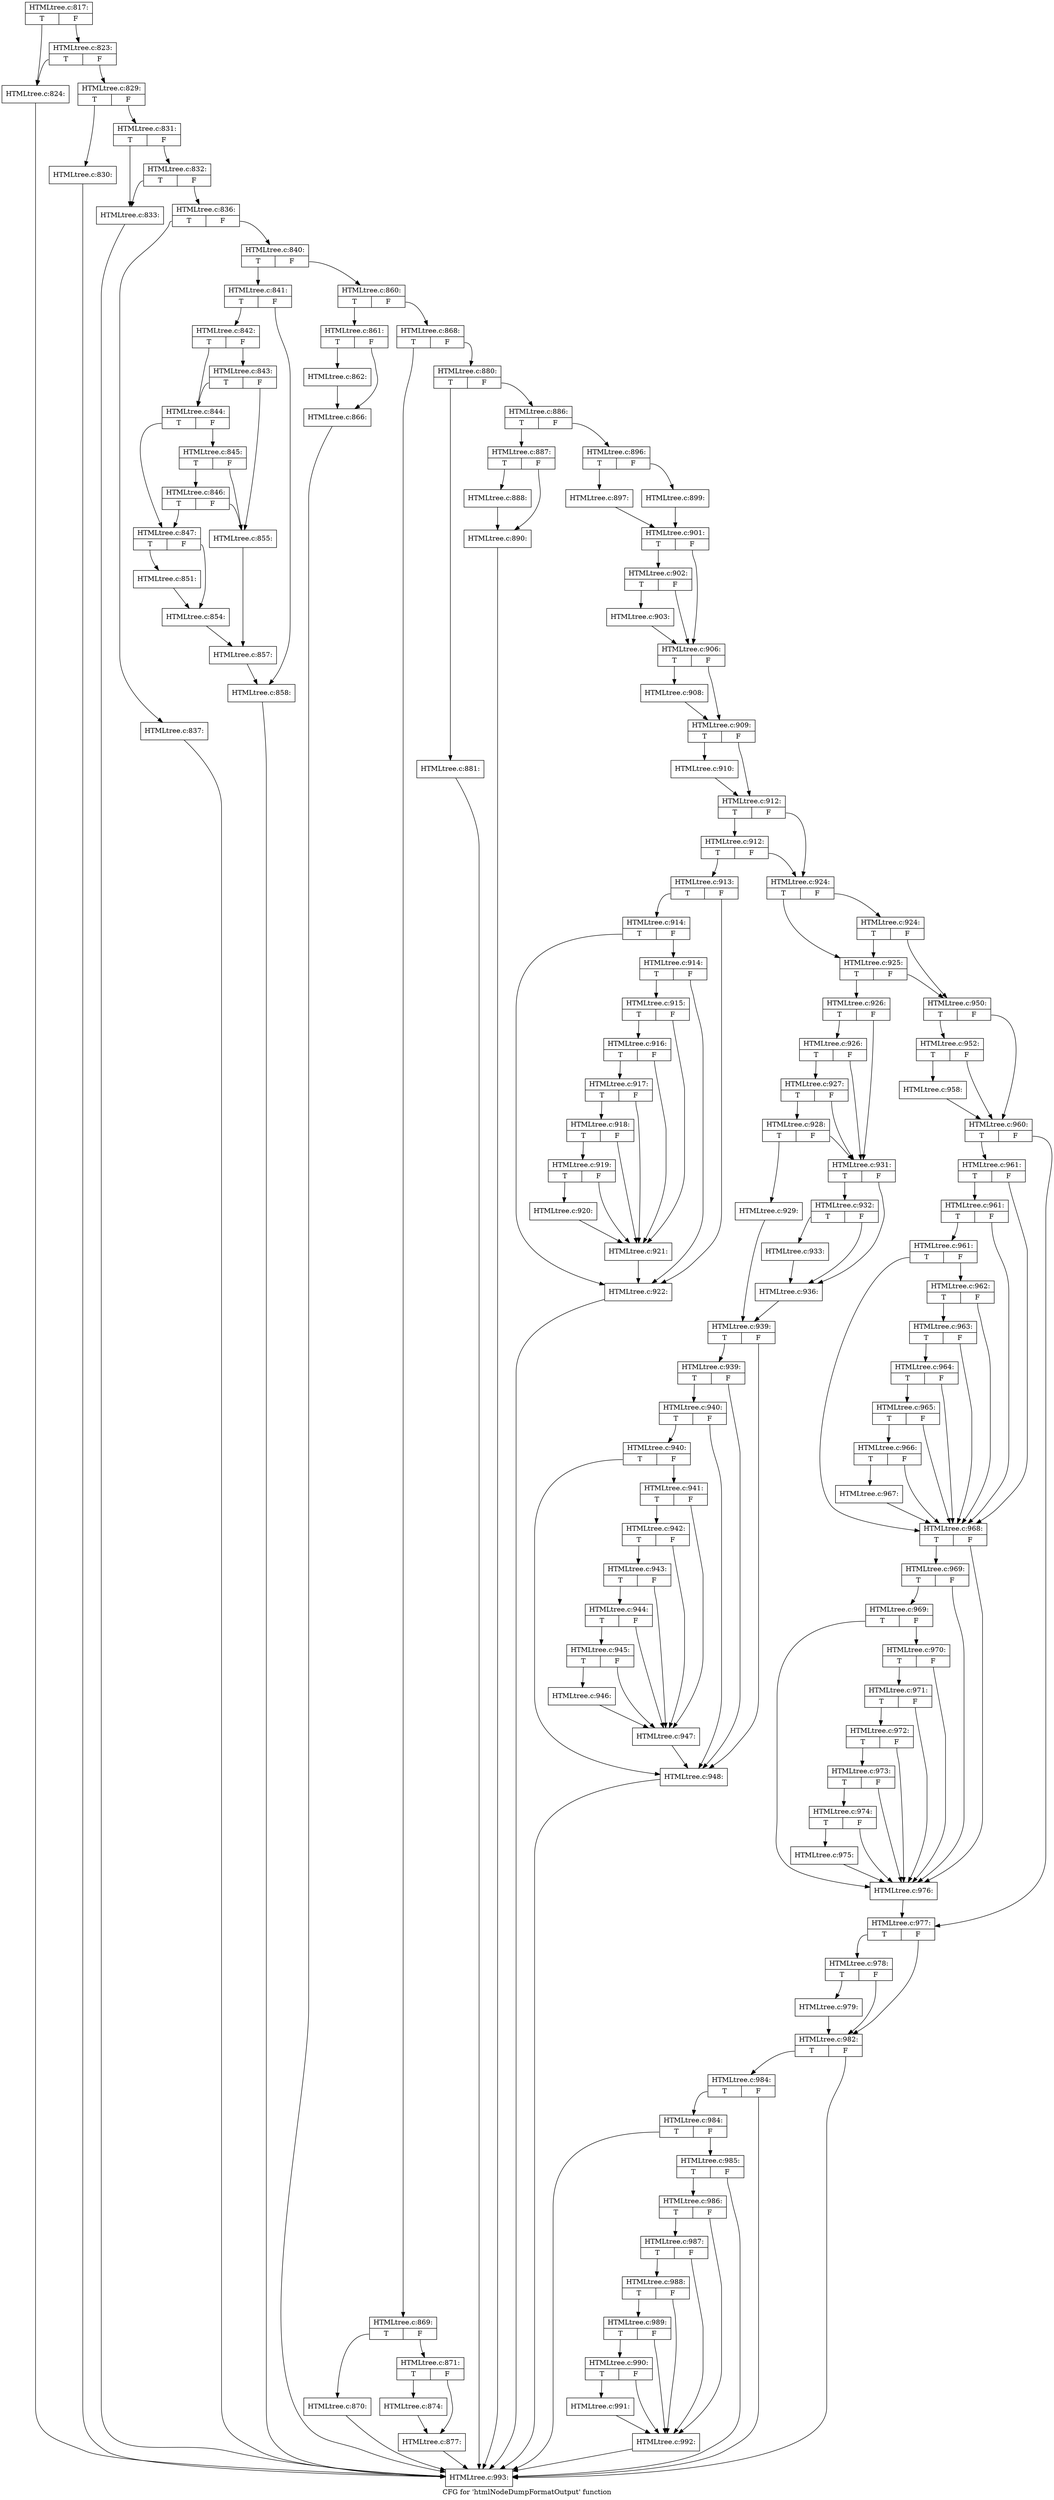 digraph "CFG for 'htmlNodeDumpFormatOutput' function" {
	label="CFG for 'htmlNodeDumpFormatOutput' function";

	Node0x560912f312f0 [shape=record,label="{HTMLtree.c:817:|{<s0>T|<s1>F}}"];
	Node0x560912f312f0:s0 -> Node0x560912f49b30;
	Node0x560912f312f0:s1 -> Node0x560912f49bd0;
	Node0x560912f49bd0 [shape=record,label="{HTMLtree.c:823:|{<s0>T|<s1>F}}"];
	Node0x560912f49bd0:s0 -> Node0x560912f49b30;
	Node0x560912f49bd0:s1 -> Node0x560912f49b80;
	Node0x560912f49b30 [shape=record,label="{HTMLtree.c:824:}"];
	Node0x560912f49b30 -> Node0x560912f70ab0;
	Node0x560912f49b80 [shape=record,label="{HTMLtree.c:829:|{<s0>T|<s1>F}}"];
	Node0x560912f49b80:s0 -> Node0x560912f4a230;
	Node0x560912f49b80:s1 -> Node0x560912f4a280;
	Node0x560912f4a230 [shape=record,label="{HTMLtree.c:830:}"];
	Node0x560912f4a230 -> Node0x560912f70ab0;
	Node0x560912f4a280 [shape=record,label="{HTMLtree.c:831:|{<s0>T|<s1>F}}"];
	Node0x560912f4a280:s0 -> Node0x560912f4a700;
	Node0x560912f4a280:s1 -> Node0x560912f4a7a0;
	Node0x560912f4a7a0 [shape=record,label="{HTMLtree.c:832:|{<s0>T|<s1>F}}"];
	Node0x560912f4a7a0:s0 -> Node0x560912f4a700;
	Node0x560912f4a7a0:s1 -> Node0x560912f4a750;
	Node0x560912f4a700 [shape=record,label="{HTMLtree.c:833:}"];
	Node0x560912f4a700 -> Node0x560912f70ab0;
	Node0x560912f4a750 [shape=record,label="{HTMLtree.c:836:|{<s0>T|<s1>F}}"];
	Node0x560912f4a750:s0 -> Node0x560912f4bb30;
	Node0x560912f4a750:s1 -> Node0x560912f4bb80;
	Node0x560912f4bb30 [shape=record,label="{HTMLtree.c:837:}"];
	Node0x560912f4bb30 -> Node0x560912f70ab0;
	Node0x560912f4bb80 [shape=record,label="{HTMLtree.c:840:|{<s0>T|<s1>F}}"];
	Node0x560912f4bb80:s0 -> Node0x560912f4c650;
	Node0x560912f4bb80:s1 -> Node0x560912f4c6a0;
	Node0x560912f4c650 [shape=record,label="{HTMLtree.c:841:|{<s0>T|<s1>F}}"];
	Node0x560912f4c650:s0 -> Node0x560912f4ca60;
	Node0x560912f4c650:s1 -> Node0x560912f4cab0;
	Node0x560912f4ca60 [shape=record,label="{HTMLtree.c:842:|{<s0>T|<s1>F}}"];
	Node0x560912f4ca60:s0 -> Node0x560912f4cf90;
	Node0x560912f4ca60:s1 -> Node0x560912f4d010;
	Node0x560912f4d010 [shape=record,label="{HTMLtree.c:843:|{<s0>T|<s1>F}}"];
	Node0x560912f4d010:s0 -> Node0x560912f4cf90;
	Node0x560912f4d010:s1 -> Node0x560912f4cf40;
	Node0x560912f4cf90 [shape=record,label="{HTMLtree.c:844:|{<s0>T|<s1>F}}"];
	Node0x560912f4cf90:s0 -> Node0x560912f4cea0;
	Node0x560912f4cf90:s1 -> Node0x560912f4df30;
	Node0x560912f4df30 [shape=record,label="{HTMLtree.c:845:|{<s0>T|<s1>F}}"];
	Node0x560912f4df30:s0 -> Node0x560912f4e210;
	Node0x560912f4df30:s1 -> Node0x560912f4cf40;
	Node0x560912f4e210 [shape=record,label="{HTMLtree.c:846:|{<s0>T|<s1>F}}"];
	Node0x560912f4e210:s0 -> Node0x560912f4cea0;
	Node0x560912f4e210:s1 -> Node0x560912f4cf40;
	Node0x560912f4cea0 [shape=record,label="{HTMLtree.c:847:|{<s0>T|<s1>F}}"];
	Node0x560912f4cea0:s0 -> Node0x560912f50080;
	Node0x560912f4cea0:s1 -> Node0x560912f500d0;
	Node0x560912f50080 [shape=record,label="{HTMLtree.c:851:}"];
	Node0x560912f50080 -> Node0x560912f500d0;
	Node0x560912f500d0 [shape=record,label="{HTMLtree.c:854:}"];
	Node0x560912f500d0 -> Node0x560912f4cef0;
	Node0x560912f4cf40 [shape=record,label="{HTMLtree.c:855:}"];
	Node0x560912f4cf40 -> Node0x560912f4cef0;
	Node0x560912f4cef0 [shape=record,label="{HTMLtree.c:857:}"];
	Node0x560912f4cef0 -> Node0x560912f4cab0;
	Node0x560912f4cab0 [shape=record,label="{HTMLtree.c:858:}"];
	Node0x560912f4cab0 -> Node0x560912f70ab0;
	Node0x560912f4c6a0 [shape=record,label="{HTMLtree.c:860:|{<s0>T|<s1>F}}"];
	Node0x560912f4c6a0:s0 -> Node0x560912f511f0;
	Node0x560912f4c6a0:s1 -> Node0x560912f51240;
	Node0x560912f511f0 [shape=record,label="{HTMLtree.c:861:|{<s0>T|<s1>F}}"];
	Node0x560912f511f0:s0 -> Node0x560912f51730;
	Node0x560912f511f0:s1 -> Node0x560912f51780;
	Node0x560912f51730 [shape=record,label="{HTMLtree.c:862:}"];
	Node0x560912f51730 -> Node0x560912f51780;
	Node0x560912f51780 [shape=record,label="{HTMLtree.c:866:}"];
	Node0x560912f51780 -> Node0x560912f70ab0;
	Node0x560912f51240 [shape=record,label="{HTMLtree.c:868:|{<s0>T|<s1>F}}"];
	Node0x560912f51240:s0 -> Node0x560912f526b0;
	Node0x560912f51240:s1 -> Node0x560912f52700;
	Node0x560912f526b0 [shape=record,label="{HTMLtree.c:869:|{<s0>T|<s1>F}}"];
	Node0x560912f526b0:s0 -> Node0x560912f52c30;
	Node0x560912f526b0:s1 -> Node0x560912f52c80;
	Node0x560912f52c30 [shape=record,label="{HTMLtree.c:870:}"];
	Node0x560912f52c30 -> Node0x560912f70ab0;
	Node0x560912f52c80 [shape=record,label="{HTMLtree.c:871:|{<s0>T|<s1>F}}"];
	Node0x560912f52c80:s0 -> Node0x560912f53720;
	Node0x560912f52c80:s1 -> Node0x560912f53770;
	Node0x560912f53720 [shape=record,label="{HTMLtree.c:874:}"];
	Node0x560912f53720 -> Node0x560912f53770;
	Node0x560912f53770 [shape=record,label="{HTMLtree.c:877:}"];
	Node0x560912f53770 -> Node0x560912f70ab0;
	Node0x560912f52700 [shape=record,label="{HTMLtree.c:880:|{<s0>T|<s1>F}}"];
	Node0x560912f52700:s0 -> Node0x560912f54700;
	Node0x560912f52700:s1 -> Node0x560912f54750;
	Node0x560912f54700 [shape=record,label="{HTMLtree.c:881:}"];
	Node0x560912f54700 -> Node0x560912f70ab0;
	Node0x560912f54750 [shape=record,label="{HTMLtree.c:886:|{<s0>T|<s1>F}}"];
	Node0x560912f54750:s0 -> Node0x560912f56380;
	Node0x560912f54750:s1 -> Node0x560912f563d0;
	Node0x560912f56380 [shape=record,label="{HTMLtree.c:887:|{<s0>T|<s1>F}}"];
	Node0x560912f56380:s0 -> Node0x560912eda700;
	Node0x560912f56380:s1 -> Node0x560912eda750;
	Node0x560912eda700 [shape=record,label="{HTMLtree.c:888:}"];
	Node0x560912eda700 -> Node0x560912eda750;
	Node0x560912eda750 [shape=record,label="{HTMLtree.c:890:}"];
	Node0x560912eda750 -> Node0x560912f70ab0;
	Node0x560912f563d0 [shape=record,label="{HTMLtree.c:896:|{<s0>T|<s1>F}}"];
	Node0x560912f563d0:s0 -> Node0x560912edb0e0;
	Node0x560912f563d0:s1 -> Node0x560912edb180;
	Node0x560912edb0e0 [shape=record,label="{HTMLtree.c:897:}"];
	Node0x560912edb0e0 -> Node0x560912edb130;
	Node0x560912edb180 [shape=record,label="{HTMLtree.c:899:}"];
	Node0x560912edb180 -> Node0x560912edb130;
	Node0x560912edb130 [shape=record,label="{HTMLtree.c:901:|{<s0>T|<s1>F}}"];
	Node0x560912edb130:s0 -> Node0x560912edc690;
	Node0x560912edb130:s1 -> Node0x560912edc640;
	Node0x560912edc690 [shape=record,label="{HTMLtree.c:902:|{<s0>T|<s1>F}}"];
	Node0x560912edc690:s0 -> Node0x560912edc5f0;
	Node0x560912edc690:s1 -> Node0x560912edc640;
	Node0x560912edc5f0 [shape=record,label="{HTMLtree.c:903:}"];
	Node0x560912edc5f0 -> Node0x560912edc640;
	Node0x560912edc640 [shape=record,label="{HTMLtree.c:906:|{<s0>T|<s1>F}}"];
	Node0x560912edc640:s0 -> Node0x560912eddb70;
	Node0x560912edc640:s1 -> Node0x560912eddbc0;
	Node0x560912eddb70 [shape=record,label="{HTMLtree.c:908:}"];
	Node0x560912eddb70 -> Node0x560912eddbc0;
	Node0x560912eddbc0 [shape=record,label="{HTMLtree.c:909:|{<s0>T|<s1>F}}"];
	Node0x560912eddbc0:s0 -> Node0x560912f5e780;
	Node0x560912eddbc0:s1 -> Node0x560912f5e7d0;
	Node0x560912f5e780 [shape=record,label="{HTMLtree.c:910:}"];
	Node0x560912f5e780 -> Node0x560912f5e7d0;
	Node0x560912f5e7d0 [shape=record,label="{HTMLtree.c:912:|{<s0>T|<s1>F}}"];
	Node0x560912f5e7d0:s0 -> Node0x560912f5f250;
	Node0x560912f5e7d0:s1 -> Node0x560912f5f200;
	Node0x560912f5f250 [shape=record,label="{HTMLtree.c:912:|{<s0>T|<s1>F}}"];
	Node0x560912f5f250:s0 -> Node0x560912f5f1b0;
	Node0x560912f5f250:s1 -> Node0x560912f5f200;
	Node0x560912f5f1b0 [shape=record,label="{HTMLtree.c:913:|{<s0>T|<s1>F}}"];
	Node0x560912f5f1b0:s0 -> Node0x560912f5fa90;
	Node0x560912f5f1b0:s1 -> Node0x560912f5f9c0;
	Node0x560912f5fa90 [shape=record,label="{HTMLtree.c:914:|{<s0>T|<s1>F}}"];
	Node0x560912f5fa90:s0 -> Node0x560912f5f9c0;
	Node0x560912f5fa90:s1 -> Node0x560912f5fa10;
	Node0x560912f5fa10 [shape=record,label="{HTMLtree.c:914:|{<s0>T|<s1>F}}"];
	Node0x560912f5fa10:s0 -> Node0x560912f5f970;
	Node0x560912f5fa10:s1 -> Node0x560912f5f9c0;
	Node0x560912f5f970 [shape=record,label="{HTMLtree.c:915:|{<s0>T|<s1>F}}"];
	Node0x560912f5f970:s0 -> Node0x560912f60670;
	Node0x560912f5f970:s1 -> Node0x560912f604a0;
	Node0x560912f60670 [shape=record,label="{HTMLtree.c:916:|{<s0>T|<s1>F}}"];
	Node0x560912f60670:s0 -> Node0x560912f605f0;
	Node0x560912f60670:s1 -> Node0x560912f604a0;
	Node0x560912f605f0 [shape=record,label="{HTMLtree.c:917:|{<s0>T|<s1>F}}"];
	Node0x560912f605f0:s0 -> Node0x560912f60570;
	Node0x560912f605f0:s1 -> Node0x560912f604a0;
	Node0x560912f60570 [shape=record,label="{HTMLtree.c:918:|{<s0>T|<s1>F}}"];
	Node0x560912f60570:s0 -> Node0x560912f604f0;
	Node0x560912f60570:s1 -> Node0x560912f604a0;
	Node0x560912f604f0 [shape=record,label="{HTMLtree.c:919:|{<s0>T|<s1>F}}"];
	Node0x560912f604f0:s0 -> Node0x560912f60450;
	Node0x560912f604f0:s1 -> Node0x560912f604a0;
	Node0x560912f60450 [shape=record,label="{HTMLtree.c:920:}"];
	Node0x560912f60450 -> Node0x560912f604a0;
	Node0x560912f604a0 [shape=record,label="{HTMLtree.c:921:}"];
	Node0x560912f604a0 -> Node0x560912f5f9c0;
	Node0x560912f5f9c0 [shape=record,label="{HTMLtree.c:922:}"];
	Node0x560912f5f9c0 -> Node0x560912f70ab0;
	Node0x560912f5f200 [shape=record,label="{HTMLtree.c:924:|{<s0>T|<s1>F}}"];
	Node0x560912f5f200:s0 -> Node0x560912f62990;
	Node0x560912f5f200:s1 -> Node0x560912f62a10;
	Node0x560912f62a10 [shape=record,label="{HTMLtree.c:924:|{<s0>T|<s1>F}}"];
	Node0x560912f62a10:s0 -> Node0x560912f62990;
	Node0x560912f62a10:s1 -> Node0x560912f62940;
	Node0x560912f62990 [shape=record,label="{HTMLtree.c:925:|{<s0>T|<s1>F}}"];
	Node0x560912f62990:s0 -> Node0x560912f628f0;
	Node0x560912f62990:s1 -> Node0x560912f62940;
	Node0x560912f628f0 [shape=record,label="{HTMLtree.c:926:|{<s0>T|<s1>F}}"];
	Node0x560912f628f0:s0 -> Node0x560912f63780;
	Node0x560912f628f0:s1 -> Node0x560912f63630;
	Node0x560912f63780 [shape=record,label="{HTMLtree.c:926:|{<s0>T|<s1>F}}"];
	Node0x560912f63780:s0 -> Node0x560912f63700;
	Node0x560912f63780:s1 -> Node0x560912f63630;
	Node0x560912f63700 [shape=record,label="{HTMLtree.c:927:|{<s0>T|<s1>F}}"];
	Node0x560912f63700:s0 -> Node0x560912f63680;
	Node0x560912f63700:s1 -> Node0x560912f63630;
	Node0x560912f63680 [shape=record,label="{HTMLtree.c:928:|{<s0>T|<s1>F}}"];
	Node0x560912f63680:s0 -> Node0x560912f63590;
	Node0x560912f63680:s1 -> Node0x560912f63630;
	Node0x560912f63590 [shape=record,label="{HTMLtree.c:929:}"];
	Node0x560912f63590 -> Node0x560912f635e0;
	Node0x560912f63630 [shape=record,label="{HTMLtree.c:931:|{<s0>T|<s1>F}}"];
	Node0x560912f63630:s0 -> Node0x560912f65220;
	Node0x560912f63630:s1 -> Node0x560912f651d0;
	Node0x560912f65220 [shape=record,label="{HTMLtree.c:932:|{<s0>T|<s1>F}}"];
	Node0x560912f65220:s0 -> Node0x560912f65180;
	Node0x560912f65220:s1 -> Node0x560912f651d0;
	Node0x560912f65180 [shape=record,label="{HTMLtree.c:933:}"];
	Node0x560912f65180 -> Node0x560912f651d0;
	Node0x560912f651d0 [shape=record,label="{HTMLtree.c:936:}"];
	Node0x560912f651d0 -> Node0x560912f635e0;
	Node0x560912f635e0 [shape=record,label="{HTMLtree.c:939:|{<s0>T|<s1>F}}"];
	Node0x560912f635e0:s0 -> Node0x560912f66a10;
	Node0x560912f635e0:s1 -> Node0x560912f668c0;
	Node0x560912f66a10 [shape=record,label="{HTMLtree.c:939:|{<s0>T|<s1>F}}"];
	Node0x560912f66a10:s0 -> Node0x560912f66990;
	Node0x560912f66a10:s1 -> Node0x560912f668c0;
	Node0x560912f66990 [shape=record,label="{HTMLtree.c:940:|{<s0>T|<s1>F}}"];
	Node0x560912f66990:s0 -> Node0x560912f66910;
	Node0x560912f66990:s1 -> Node0x560912f668c0;
	Node0x560912f66910 [shape=record,label="{HTMLtree.c:940:|{<s0>T|<s1>F}}"];
	Node0x560912f66910:s0 -> Node0x560912f668c0;
	Node0x560912f66910:s1 -> Node0x560912f66870;
	Node0x560912f66870 [shape=record,label="{HTMLtree.c:941:|{<s0>T|<s1>F}}"];
	Node0x560912f66870:s0 -> Node0x560912f67790;
	Node0x560912f66870:s1 -> Node0x560912f675c0;
	Node0x560912f67790 [shape=record,label="{HTMLtree.c:942:|{<s0>T|<s1>F}}"];
	Node0x560912f67790:s0 -> Node0x560912f67710;
	Node0x560912f67790:s1 -> Node0x560912f675c0;
	Node0x560912f67710 [shape=record,label="{HTMLtree.c:943:|{<s0>T|<s1>F}}"];
	Node0x560912f67710:s0 -> Node0x560912f67690;
	Node0x560912f67710:s1 -> Node0x560912f675c0;
	Node0x560912f67690 [shape=record,label="{HTMLtree.c:944:|{<s0>T|<s1>F}}"];
	Node0x560912f67690:s0 -> Node0x560912f67610;
	Node0x560912f67690:s1 -> Node0x560912f675c0;
	Node0x560912f67610 [shape=record,label="{HTMLtree.c:945:|{<s0>T|<s1>F}}"];
	Node0x560912f67610:s0 -> Node0x560912f67570;
	Node0x560912f67610:s1 -> Node0x560912f675c0;
	Node0x560912f67570 [shape=record,label="{HTMLtree.c:946:}"];
	Node0x560912f67570 -> Node0x560912f675c0;
	Node0x560912f675c0 [shape=record,label="{HTMLtree.c:947:}"];
	Node0x560912f675c0 -> Node0x560912f668c0;
	Node0x560912f668c0 [shape=record,label="{HTMLtree.c:948:}"];
	Node0x560912f668c0 -> Node0x560912f70ab0;
	Node0x560912f62940 [shape=record,label="{HTMLtree.c:950:|{<s0>T|<s1>F}}"];
	Node0x560912f62940:s0 -> Node0x560912f695d0;
	Node0x560912f62940:s1 -> Node0x560912f69580;
	Node0x560912f695d0 [shape=record,label="{HTMLtree.c:952:|{<s0>T|<s1>F}}"];
	Node0x560912f695d0:s0 -> Node0x560912f69530;
	Node0x560912f695d0:s1 -> Node0x560912f69580;
	Node0x560912f69530 [shape=record,label="{HTMLtree.c:958:}"];
	Node0x560912f69530 -> Node0x560912f69580;
	Node0x560912f69580 [shape=record,label="{HTMLtree.c:960:|{<s0>T|<s1>F}}"];
	Node0x560912f69580:s0 -> Node0x560912f6a230;
	Node0x560912f69580:s1 -> Node0x560912f6a280;
	Node0x560912f6a230 [shape=record,label="{HTMLtree.c:961:|{<s0>T|<s1>F}}"];
	Node0x560912f6a230:s0 -> Node0x560912f6ab10;
	Node0x560912f6a230:s1 -> Node0x560912f6a7c0;
	Node0x560912f6ab10 [shape=record,label="{HTMLtree.c:961:|{<s0>T|<s1>F}}"];
	Node0x560912f6ab10:s0 -> Node0x560912f6aa90;
	Node0x560912f6ab10:s1 -> Node0x560912f6a7c0;
	Node0x560912f6aa90 [shape=record,label="{HTMLtree.c:961:|{<s0>T|<s1>F}}"];
	Node0x560912f6aa90:s0 -> Node0x560912f6a7c0;
	Node0x560912f6aa90:s1 -> Node0x560912f6aa10;
	Node0x560912f6aa10 [shape=record,label="{HTMLtree.c:962:|{<s0>T|<s1>F}}"];
	Node0x560912f6aa10:s0 -> Node0x560912f6a990;
	Node0x560912f6aa10:s1 -> Node0x560912f6a7c0;
	Node0x560912f6a990 [shape=record,label="{HTMLtree.c:963:|{<s0>T|<s1>F}}"];
	Node0x560912f6a990:s0 -> Node0x560912f6a910;
	Node0x560912f6a990:s1 -> Node0x560912f6a7c0;
	Node0x560912f6a910 [shape=record,label="{HTMLtree.c:964:|{<s0>T|<s1>F}}"];
	Node0x560912f6a910:s0 -> Node0x560912f6a890;
	Node0x560912f6a910:s1 -> Node0x560912f6a7c0;
	Node0x560912f6a890 [shape=record,label="{HTMLtree.c:965:|{<s0>T|<s1>F}}"];
	Node0x560912f6a890:s0 -> Node0x560912f6a810;
	Node0x560912f6a890:s1 -> Node0x560912f6a7c0;
	Node0x560912f6a810 [shape=record,label="{HTMLtree.c:966:|{<s0>T|<s1>F}}"];
	Node0x560912f6a810:s0 -> Node0x560912f6a770;
	Node0x560912f6a810:s1 -> Node0x560912f6a7c0;
	Node0x560912f6a770 [shape=record,label="{HTMLtree.c:967:}"];
	Node0x560912f6a770 -> Node0x560912f6a7c0;
	Node0x560912f6a7c0 [shape=record,label="{HTMLtree.c:968:|{<s0>T|<s1>F}}"];
	Node0x560912f6a7c0:s0 -> Node0x560912f6d230;
	Node0x560912f6a7c0:s1 -> Node0x560912f641c0;
	Node0x560912f6d230 [shape=record,label="{HTMLtree.c:969:|{<s0>T|<s1>F}}"];
	Node0x560912f6d230:s0 -> Node0x560912f6d1b0;
	Node0x560912f6d230:s1 -> Node0x560912f641c0;
	Node0x560912f6d1b0 [shape=record,label="{HTMLtree.c:969:|{<s0>T|<s1>F}}"];
	Node0x560912f6d1b0:s0 -> Node0x560912f641c0;
	Node0x560912f6d1b0:s1 -> Node0x560912f6d130;
	Node0x560912f6d130 [shape=record,label="{HTMLtree.c:970:|{<s0>T|<s1>F}}"];
	Node0x560912f6d130:s0 -> Node0x560912f6d0b0;
	Node0x560912f6d130:s1 -> Node0x560912f641c0;
	Node0x560912f6d0b0 [shape=record,label="{HTMLtree.c:971:|{<s0>T|<s1>F}}"];
	Node0x560912f6d0b0:s0 -> Node0x560912f63f90;
	Node0x560912f6d0b0:s1 -> Node0x560912f641c0;
	Node0x560912f63f90 [shape=record,label="{HTMLtree.c:972:|{<s0>T|<s1>F}}"];
	Node0x560912f63f90:s0 -> Node0x560912f63f10;
	Node0x560912f63f90:s1 -> Node0x560912f641c0;
	Node0x560912f63f10 [shape=record,label="{HTMLtree.c:973:|{<s0>T|<s1>F}}"];
	Node0x560912f63f10:s0 -> Node0x560912f640b0;
	Node0x560912f63f10:s1 -> Node0x560912f641c0;
	Node0x560912f640b0 [shape=record,label="{HTMLtree.c:974:|{<s0>T|<s1>F}}"];
	Node0x560912f640b0:s0 -> Node0x560912f64020;
	Node0x560912f640b0:s1 -> Node0x560912f641c0;
	Node0x560912f64020 [shape=record,label="{HTMLtree.c:975:}"];
	Node0x560912f64020 -> Node0x560912f641c0;
	Node0x560912f641c0 [shape=record,label="{HTMLtree.c:976:}"];
	Node0x560912f641c0 -> Node0x560912f6a280;
	Node0x560912f6a280 [shape=record,label="{HTMLtree.c:977:|{<s0>T|<s1>F}}"];
	Node0x560912f6a280:s0 -> Node0x560912f6f530;
	Node0x560912f6a280:s1 -> Node0x560912f6f4e0;
	Node0x560912f6f530 [shape=record,label="{HTMLtree.c:978:|{<s0>T|<s1>F}}"];
	Node0x560912f6f530:s0 -> Node0x560912f6f490;
	Node0x560912f6f530:s1 -> Node0x560912f6f4e0;
	Node0x560912f6f490 [shape=record,label="{HTMLtree.c:979:}"];
	Node0x560912f6f490 -> Node0x560912f6f4e0;
	Node0x560912f6f4e0 [shape=record,label="{HTMLtree.c:982:|{<s0>T|<s1>F}}"];
	Node0x560912f6f4e0:s0 -> Node0x560912f70c00;
	Node0x560912f6f4e0:s1 -> Node0x560912f70ab0;
	Node0x560912f70c00 [shape=record,label="{HTMLtree.c:984:|{<s0>T|<s1>F}}"];
	Node0x560912f70c00:s0 -> Node0x560912f70b80;
	Node0x560912f70c00:s1 -> Node0x560912f70ab0;
	Node0x560912f70b80 [shape=record,label="{HTMLtree.c:984:|{<s0>T|<s1>F}}"];
	Node0x560912f70b80:s0 -> Node0x560912f70ab0;
	Node0x560912f70b80:s1 -> Node0x560912f70b00;
	Node0x560912f70b00 [shape=record,label="{HTMLtree.c:985:|{<s0>T|<s1>F}}"];
	Node0x560912f70b00:s0 -> Node0x560912f70a60;
	Node0x560912f70b00:s1 -> Node0x560912f70ab0;
	Node0x560912f70a60 [shape=record,label="{HTMLtree.c:986:|{<s0>T|<s1>F}}"];
	Node0x560912f70a60:s0 -> Node0x560912f719e0;
	Node0x560912f70a60:s1 -> Node0x560912f71810;
	Node0x560912f719e0 [shape=record,label="{HTMLtree.c:987:|{<s0>T|<s1>F}}"];
	Node0x560912f719e0:s0 -> Node0x560912f71960;
	Node0x560912f719e0:s1 -> Node0x560912f71810;
	Node0x560912f71960 [shape=record,label="{HTMLtree.c:988:|{<s0>T|<s1>F}}"];
	Node0x560912f71960:s0 -> Node0x560912f718e0;
	Node0x560912f71960:s1 -> Node0x560912f71810;
	Node0x560912f718e0 [shape=record,label="{HTMLtree.c:989:|{<s0>T|<s1>F}}"];
	Node0x560912f718e0:s0 -> Node0x560912f71860;
	Node0x560912f718e0:s1 -> Node0x560912f71810;
	Node0x560912f71860 [shape=record,label="{HTMLtree.c:990:|{<s0>T|<s1>F}}"];
	Node0x560912f71860:s0 -> Node0x560912f717c0;
	Node0x560912f71860:s1 -> Node0x560912f71810;
	Node0x560912f717c0 [shape=record,label="{HTMLtree.c:991:}"];
	Node0x560912f717c0 -> Node0x560912f71810;
	Node0x560912f71810 [shape=record,label="{HTMLtree.c:992:}"];
	Node0x560912f71810 -> Node0x560912f70ab0;
	Node0x560912f70ab0 [shape=record,label="{HTMLtree.c:993:}"];
}
